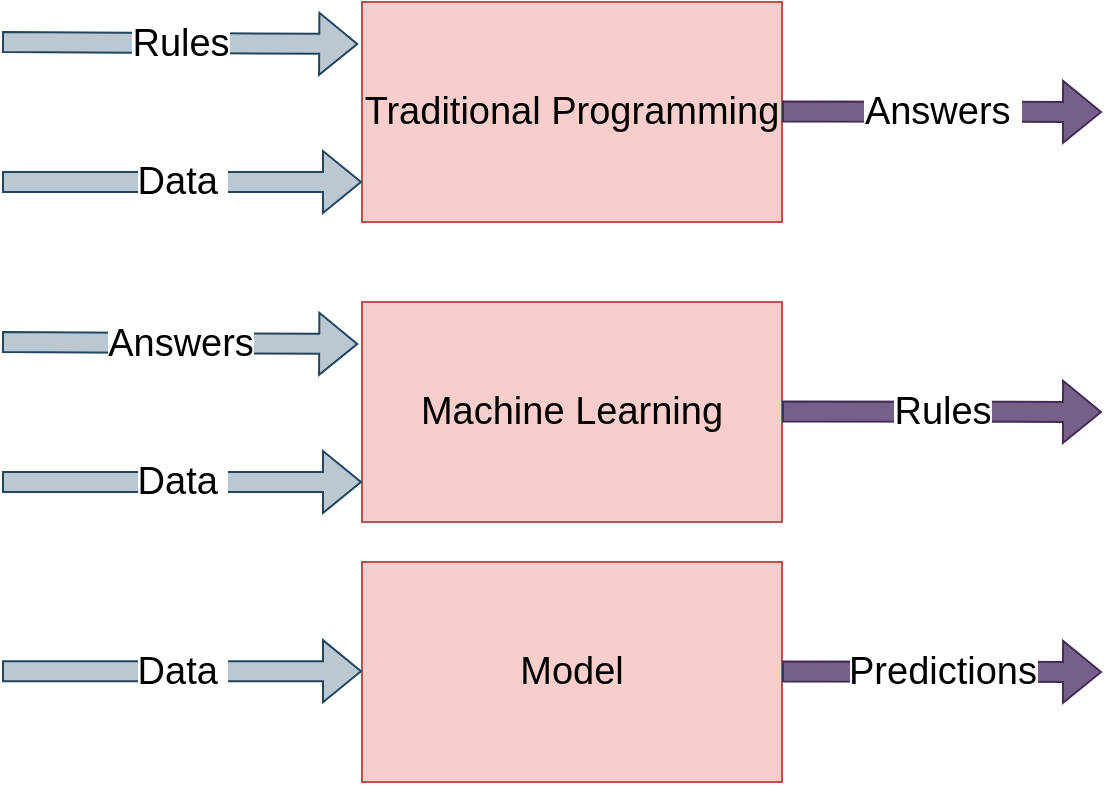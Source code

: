 <mxfile version="21.5.2" type="github">
  <diagram name="Page-1" id="qfpwBZO-rxQUD2Wml51f">
    <mxGraphModel dx="1173" dy="676" grid="1" gridSize="10" guides="1" tooltips="1" connect="1" arrows="1" fold="1" page="1" pageScale="1" pageWidth="1169" pageHeight="827" math="0" shadow="0">
      <root>
        <mxCell id="0" />
        <mxCell id="1" parent="0" />
        <mxCell id="Zzse764Qpx6yecXEAyOF-1" value="Traditional Programming" style="rounded=0;whiteSpace=wrap;html=1;fillColor=#f8cecc;strokeColor=#b85450;fontSize=19;" vertex="1" parent="1">
          <mxGeometry x="280" y="20" width="210" height="110" as="geometry" />
        </mxCell>
        <mxCell id="Zzse764Qpx6yecXEAyOF-2" value="Rules" style="shape=flexArrow;endArrow=classic;html=1;rounded=0;entryX=-0.009;entryY=0.191;entryDx=0;entryDy=0;entryPerimeter=0;fillColor=#bac8d3;strokeColor=#23445d;fontSize=19;" edge="1" parent="1" target="Zzse764Qpx6yecXEAyOF-1">
          <mxGeometry width="50" height="50" relative="1" as="geometry">
            <mxPoint x="100" y="40" as="sourcePoint" />
            <mxPoint x="520" y="200" as="targetPoint" />
          </mxGeometry>
        </mxCell>
        <mxCell id="Zzse764Qpx6yecXEAyOF-3" value="Data&amp;nbsp;" style="shape=flexArrow;endArrow=classic;html=1;rounded=0;entryX=0;entryY=0.25;entryDx=0;entryDy=0;fillColor=#bac8d3;strokeColor=#23445d;fontSize=19;" edge="1" parent="1">
          <mxGeometry width="50" height="50" relative="1" as="geometry">
            <mxPoint x="100" y="110" as="sourcePoint" />
            <mxPoint x="280" y="110" as="targetPoint" />
          </mxGeometry>
        </mxCell>
        <mxCell id="Zzse764Qpx6yecXEAyOF-4" value="Answers&amp;nbsp;" style="shape=flexArrow;endArrow=classic;html=1;rounded=0;fillColor=#76608a;strokeColor=#432D57;fontSize=19;" edge="1" parent="1">
          <mxGeometry width="50" height="50" relative="1" as="geometry">
            <mxPoint x="490" y="74.74" as="sourcePoint" />
            <mxPoint x="650" y="75" as="targetPoint" />
          </mxGeometry>
        </mxCell>
        <mxCell id="Zzse764Qpx6yecXEAyOF-5" value="Machine Learning" style="rounded=0;whiteSpace=wrap;html=1;fillColor=#f8cecc;strokeColor=#b85450;fontSize=19;" vertex="1" parent="1">
          <mxGeometry x="280" y="170" width="210" height="110" as="geometry" />
        </mxCell>
        <mxCell id="Zzse764Qpx6yecXEAyOF-6" value="Answers" style="shape=flexArrow;endArrow=classic;html=1;rounded=0;entryX=-0.009;entryY=0.191;entryDx=0;entryDy=0;entryPerimeter=0;fillColor=#bac8d3;strokeColor=#23445d;fontSize=19;" edge="1" parent="1" target="Zzse764Qpx6yecXEAyOF-5">
          <mxGeometry width="50" height="50" relative="1" as="geometry">
            <mxPoint x="100" y="190" as="sourcePoint" />
            <mxPoint x="520" y="350" as="targetPoint" />
          </mxGeometry>
        </mxCell>
        <mxCell id="Zzse764Qpx6yecXEAyOF-7" value="Data&amp;nbsp;" style="shape=flexArrow;endArrow=classic;html=1;rounded=0;entryX=0;entryY=0.25;entryDx=0;entryDy=0;fillColor=#bac8d3;strokeColor=#23445d;fontSize=19;" edge="1" parent="1">
          <mxGeometry width="50" height="50" relative="1" as="geometry">
            <mxPoint x="100" y="260" as="sourcePoint" />
            <mxPoint x="280" y="260" as="targetPoint" />
          </mxGeometry>
        </mxCell>
        <mxCell id="Zzse764Qpx6yecXEAyOF-8" value="Rules" style="shape=flexArrow;endArrow=classic;html=1;rounded=0;fillColor=#76608a;strokeColor=#432D57;fontSize=19;" edge="1" parent="1">
          <mxGeometry width="50" height="50" relative="1" as="geometry">
            <mxPoint x="490" y="224.74" as="sourcePoint" />
            <mxPoint x="650" y="225" as="targetPoint" />
          </mxGeometry>
        </mxCell>
        <mxCell id="Zzse764Qpx6yecXEAyOF-9" value="Model" style="rounded=0;whiteSpace=wrap;html=1;fillColor=#f8cecc;strokeColor=#b85450;fontSize=19;" vertex="1" parent="1">
          <mxGeometry x="280" y="300" width="210" height="110" as="geometry" />
        </mxCell>
        <mxCell id="Zzse764Qpx6yecXEAyOF-11" value="Data&amp;nbsp;" style="shape=flexArrow;endArrow=classic;html=1;rounded=0;entryX=0;entryY=0.25;entryDx=0;entryDy=0;fillColor=#bac8d3;strokeColor=#23445d;fontSize=19;" edge="1" parent="1">
          <mxGeometry width="50" height="50" relative="1" as="geometry">
            <mxPoint x="100" y="354.58" as="sourcePoint" />
            <mxPoint x="280" y="354.58" as="targetPoint" />
          </mxGeometry>
        </mxCell>
        <mxCell id="Zzse764Qpx6yecXEAyOF-12" value="Predictions" style="shape=flexArrow;endArrow=classic;html=1;rounded=0;fillColor=#76608a;strokeColor=#432D57;fontSize=19;" edge="1" parent="1">
          <mxGeometry width="50" height="50" relative="1" as="geometry">
            <mxPoint x="490" y="354.74" as="sourcePoint" />
            <mxPoint x="650" y="355" as="targetPoint" />
          </mxGeometry>
        </mxCell>
      </root>
    </mxGraphModel>
  </diagram>
</mxfile>
